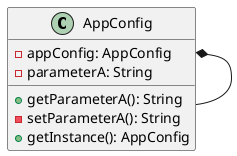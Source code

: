 @startuml

class AppConfig{
    -appConfig: AppConfig
    -parameterA: String
    +getParameterA(): String
    -setParameterA(): String
    +getInstance(): AppConfig
}
AppConfig *-- AppConfig
@enduml